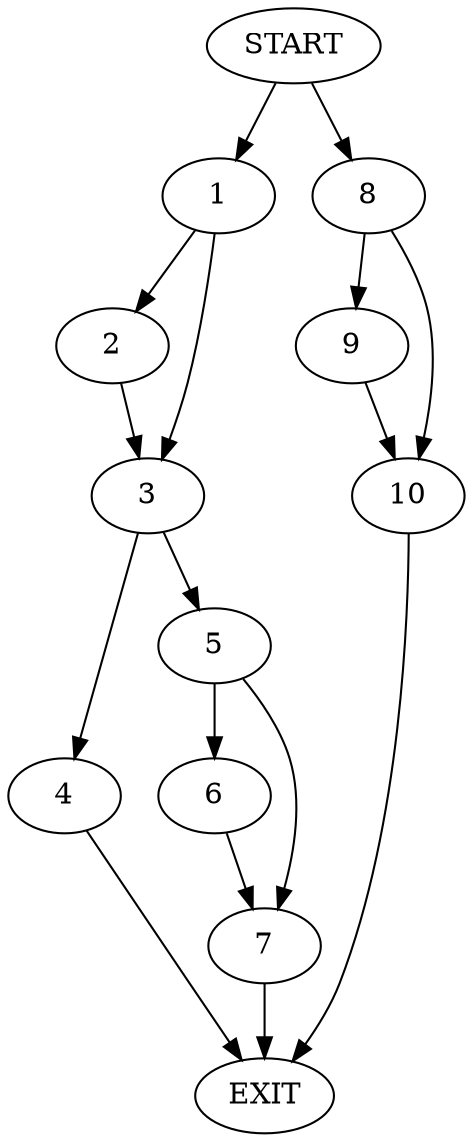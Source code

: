 digraph {
0 [label="START"]
11 [label="EXIT"]
0 -> 1
1 -> 2
1 -> 3
2 -> 3
3 -> 4
3 -> 5
4 -> 11
5 -> 6
5 -> 7
6 -> 7
7 -> 11
0 -> 8
8 -> 9
8 -> 10
9 -> 10
10 -> 11
}
